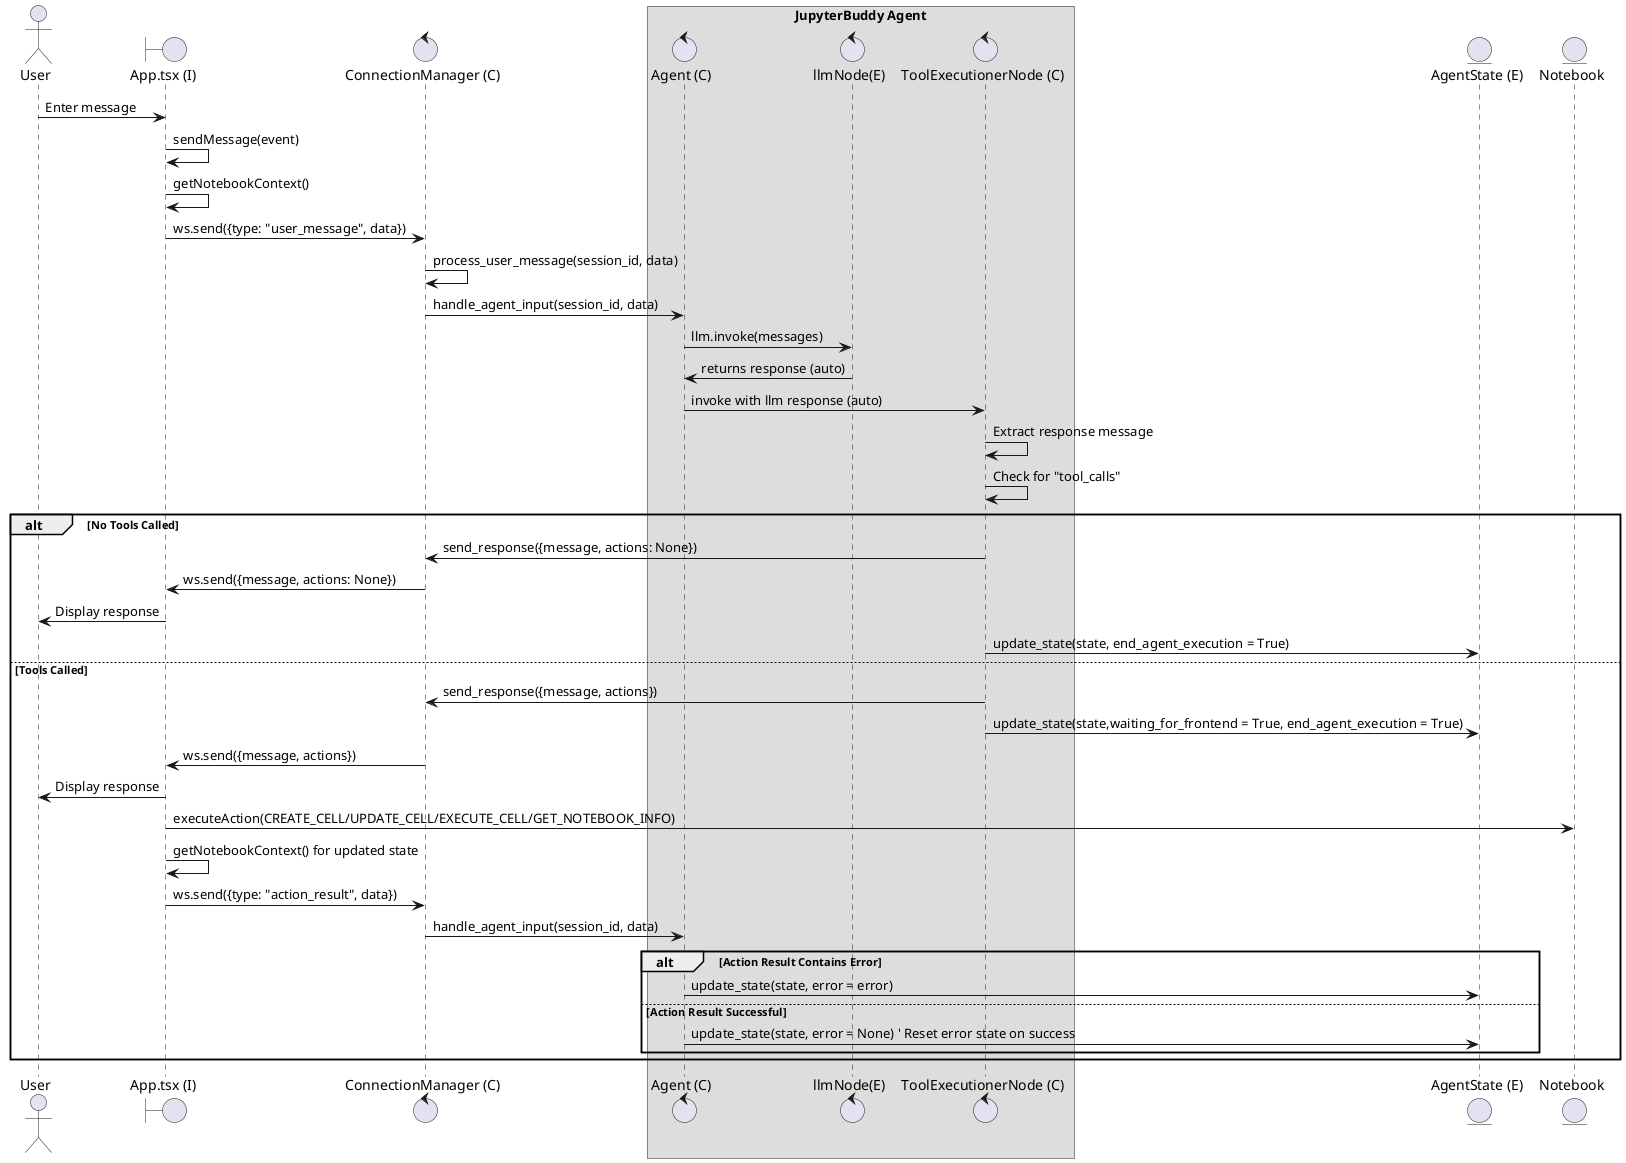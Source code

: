 @startuml JupyterBuddy System Sequence Diagram

actor User
boundary "App.tsx (I)" as Frontend
control "ConnectionManager (C)" as WebSocketManager
box "JupyterBuddy Agent"
    control "Agent (C)" as Agent
    control "llmNode(E)" as LLM
    control "ToolExecutionerNode (C)" as ToolExecutor
end box
entity "AgentState (E)" as AgentState
entity Notebook

' User sends a message
User -> Frontend: Enter message
Frontend -> Frontend: sendMessage(event)
Frontend -> Frontend: getNotebookContext()
Frontend -> WebSocketManager: ws.send({type: "user_message", data})
WebSocketManager -> WebSocketManager: process_user_message(session_id, data)
WebSocketManager -> Agent: handle_agent_input(session_id, data)

' Agent processes message
Agent -> LLM: llm.invoke(messages)
LLM -> Agent: returns response (auto)
Agent -> ToolExecutor: invoke with llm response (auto)

' Decision point - Check if LLM generated tool calls
ToolExecutor -> ToolExecutor: Extract response message
ToolExecutor -> ToolExecutor: Check for "tool_calls"

alt No Tools Called
    ToolExecutor -> WebSocketManager: send_response({message, actions: None})
    WebSocketManager -> Frontend: ws.send({message, actions: None})
    Frontend -> User: Display response
    ToolExecutor -> AgentState: update_state(state, end_agent_execution = True)
else Tools Called
    ToolExecutor -> WebSocketManager: send_response({message, actions})
    ToolExecutor -> AgentState: update_state(state,waiting_for_frontend = True, end_agent_execution = True)
    WebSocketManager -> Frontend: ws.send({message, actions})
        
    ' Frontend processes response
    Frontend -> User: Display response
    Frontend -> Notebook: executeAction(CREATE_CELL/UPDATE_CELL/EXECUTE_CELL/GET_NOTEBOOK_INFO)
    Frontend -> Frontend: getNotebookContext() for updated state
    Frontend -> WebSocketManager: ws.send({type: "action_result", data})
    WebSocketManager -> Agent: handle_agent_input(session_id, data)
    
    ' Decision point - Handle frontend result
    alt Action Result Contains Error
        ' Update state with error
        Agent -> AgentState: update_state(state, error = error)
    else Action Result Successful
        Agent -> AgentState: update_state(state, error = None) ' Reset error state on success
    end
end

@enduml
